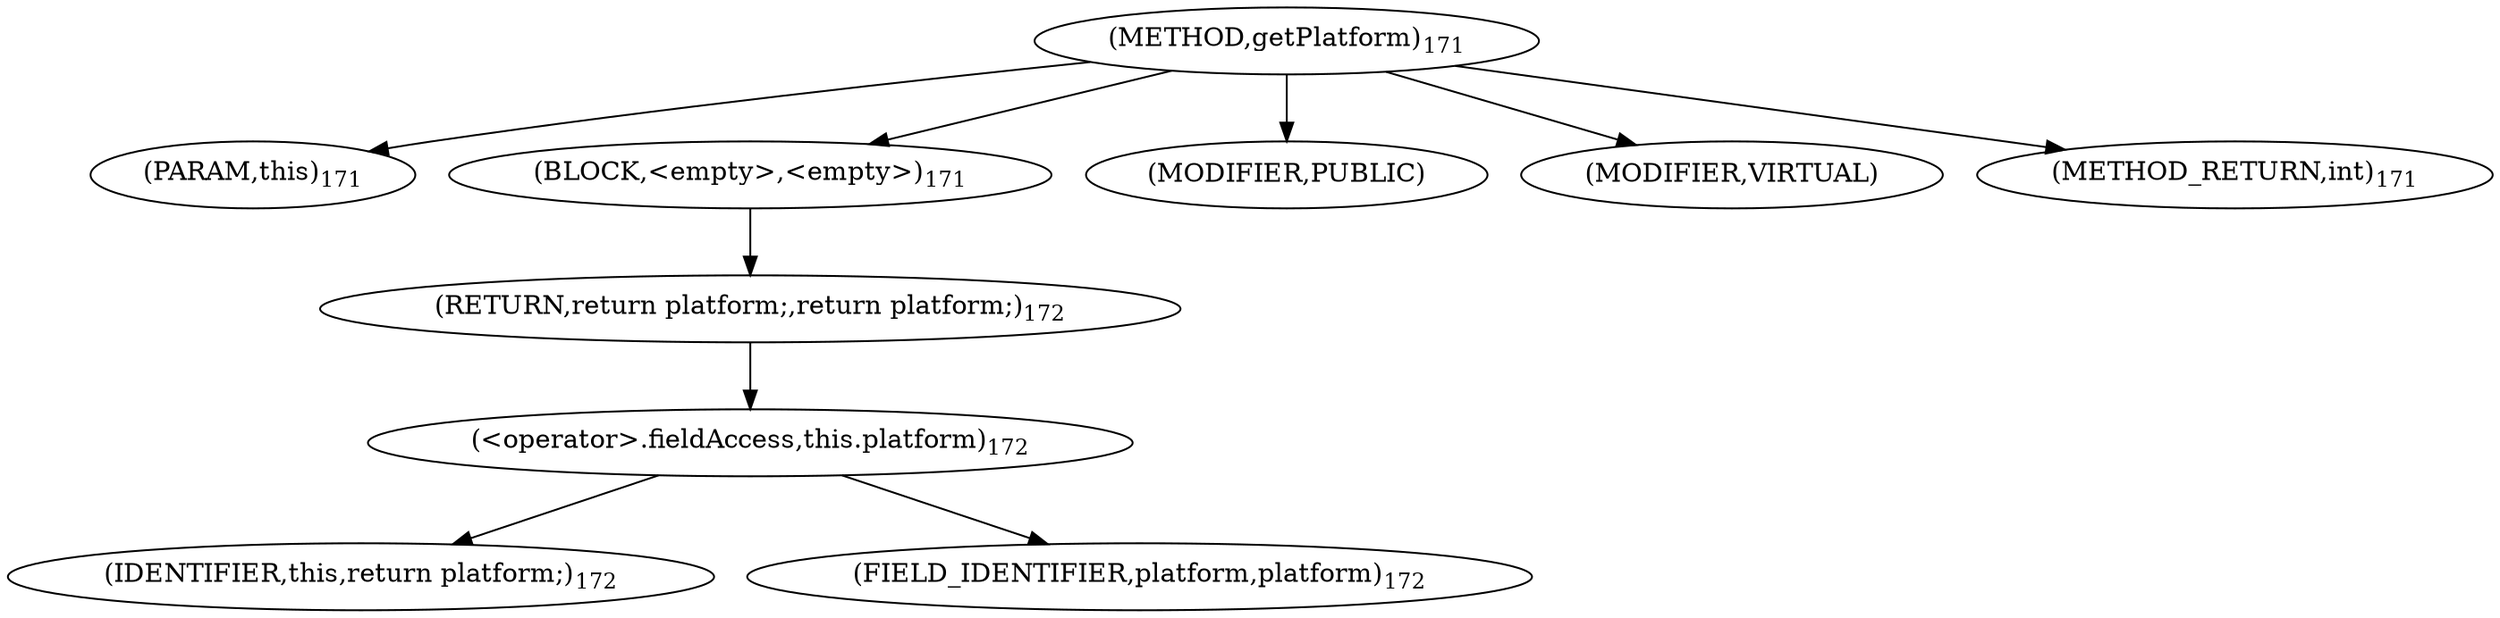 digraph "getPlatform" {  
"383" [label = <(METHOD,getPlatform)<SUB>171</SUB>> ]
"384" [label = <(PARAM,this)<SUB>171</SUB>> ]
"385" [label = <(BLOCK,&lt;empty&gt;,&lt;empty&gt;)<SUB>171</SUB>> ]
"386" [label = <(RETURN,return platform;,return platform;)<SUB>172</SUB>> ]
"387" [label = <(&lt;operator&gt;.fieldAccess,this.platform)<SUB>172</SUB>> ]
"388" [label = <(IDENTIFIER,this,return platform;)<SUB>172</SUB>> ]
"389" [label = <(FIELD_IDENTIFIER,platform,platform)<SUB>172</SUB>> ]
"390" [label = <(MODIFIER,PUBLIC)> ]
"391" [label = <(MODIFIER,VIRTUAL)> ]
"392" [label = <(METHOD_RETURN,int)<SUB>171</SUB>> ]
  "383" -> "384" 
  "383" -> "385" 
  "383" -> "390" 
  "383" -> "391" 
  "383" -> "392" 
  "385" -> "386" 
  "386" -> "387" 
  "387" -> "388" 
  "387" -> "389" 
}
